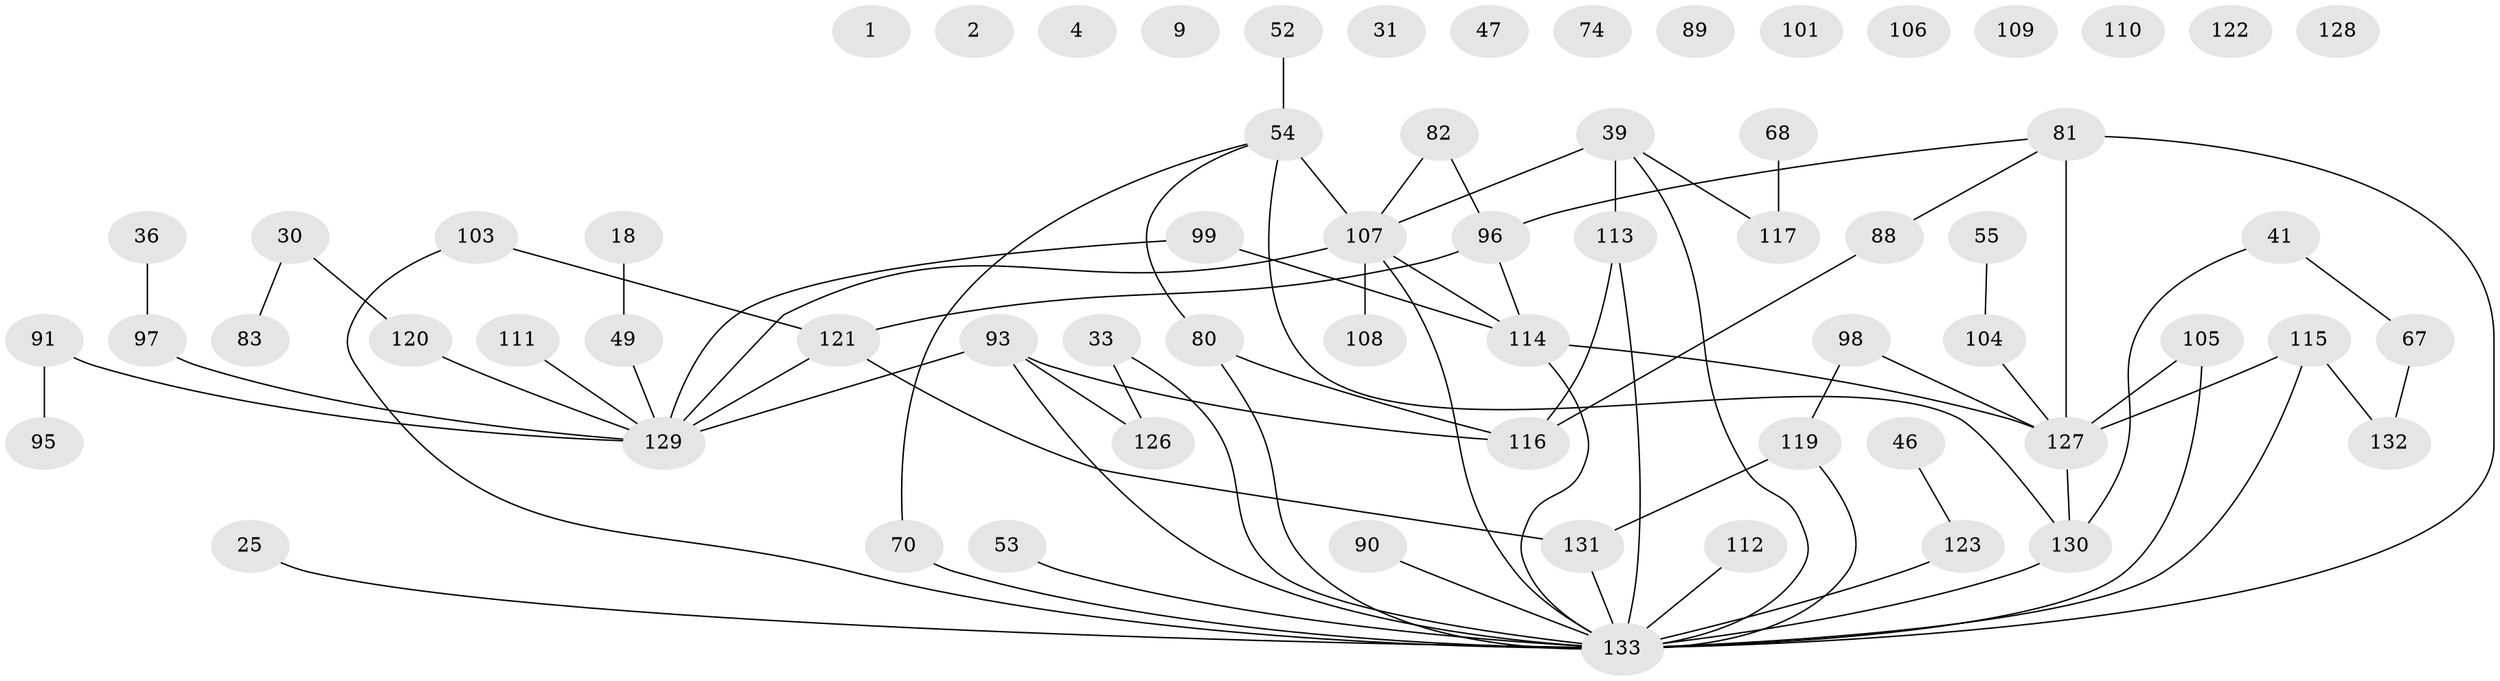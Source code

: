// original degree distribution, {0: 0.10526315789473684, 3: 0.23308270676691728, 2: 0.3007518796992481, 4: 0.12781954887218044, 1: 0.16541353383458646, 7: 0.015037593984962405, 5: 0.03759398496240601, 6: 0.015037593984962405}
// Generated by graph-tools (version 1.1) at 2025/40/03/09/25 04:40:04]
// undirected, 66 vertices, 75 edges
graph export_dot {
graph [start="1"]
  node [color=gray90,style=filled];
  1;
  2;
  4;
  9;
  18;
  25;
  30;
  31;
  33;
  36;
  39;
  41;
  46;
  47;
  49;
  52;
  53;
  54 [super="+44"];
  55;
  67;
  68;
  70;
  74;
  80;
  81;
  82;
  83;
  88;
  89;
  90;
  91 [super="+76"];
  93 [super="+84+86"];
  95;
  96;
  97 [super="+8"];
  98 [super="+20"];
  99 [super="+12"];
  101;
  103;
  104;
  105;
  106;
  107 [super="+94+73+21"];
  108;
  109;
  110;
  111;
  112;
  113 [super="+56"];
  114 [super="+28+78"];
  115 [super="+102"];
  116 [super="+3+7"];
  117;
  119 [super="+26+79+118"];
  120;
  121;
  122;
  123;
  126;
  127 [super="+42+125+124"];
  128;
  129 [super="+34+43+66+63+40"];
  130 [super="+85"];
  131 [super="+14"];
  132;
  133 [super="+27+37+61+65+87+92+100"];
  18 -- 49;
  25 -- 133;
  30 -- 83;
  30 -- 120;
  33 -- 126;
  33 -- 133;
  36 -- 97;
  39 -- 113 [weight=2];
  39 -- 117;
  39 -- 133;
  39 -- 107;
  41 -- 67;
  41 -- 130;
  46 -- 123;
  49 -- 129;
  52 -- 54;
  53 -- 133;
  54 -- 80;
  54 -- 70;
  54 -- 130;
  54 -- 107 [weight=2];
  55 -- 104;
  67 -- 132;
  68 -- 117;
  70 -- 133;
  80 -- 116;
  80 -- 133;
  81 -- 88;
  81 -- 96;
  81 -- 133 [weight=2];
  81 -- 127;
  82 -- 96;
  82 -- 107;
  88 -- 116;
  90 -- 133;
  91 -- 129 [weight=2];
  91 -- 95;
  93 -- 129;
  93 -- 116 [weight=2];
  93 -- 133;
  93 -- 126;
  96 -- 114;
  96 -- 121;
  97 -- 129;
  98 -- 119 [weight=2];
  98 -- 127;
  99 -- 129;
  99 -- 114;
  103 -- 121;
  103 -- 133;
  104 -- 127;
  105 -- 127;
  105 -- 133;
  107 -- 129 [weight=3];
  107 -- 133 [weight=2];
  107 -- 108;
  107 -- 114;
  111 -- 129;
  112 -- 133;
  113 -- 116;
  113 -- 133;
  114 -- 133;
  114 -- 127;
  115 -- 132;
  115 -- 133 [weight=3];
  115 -- 127;
  119 -- 131 [weight=3];
  119 -- 133;
  120 -- 129;
  121 -- 131;
  121 -- 129;
  123 -- 133;
  127 -- 130;
  130 -- 133 [weight=2];
  131 -- 133 [weight=2];
}
